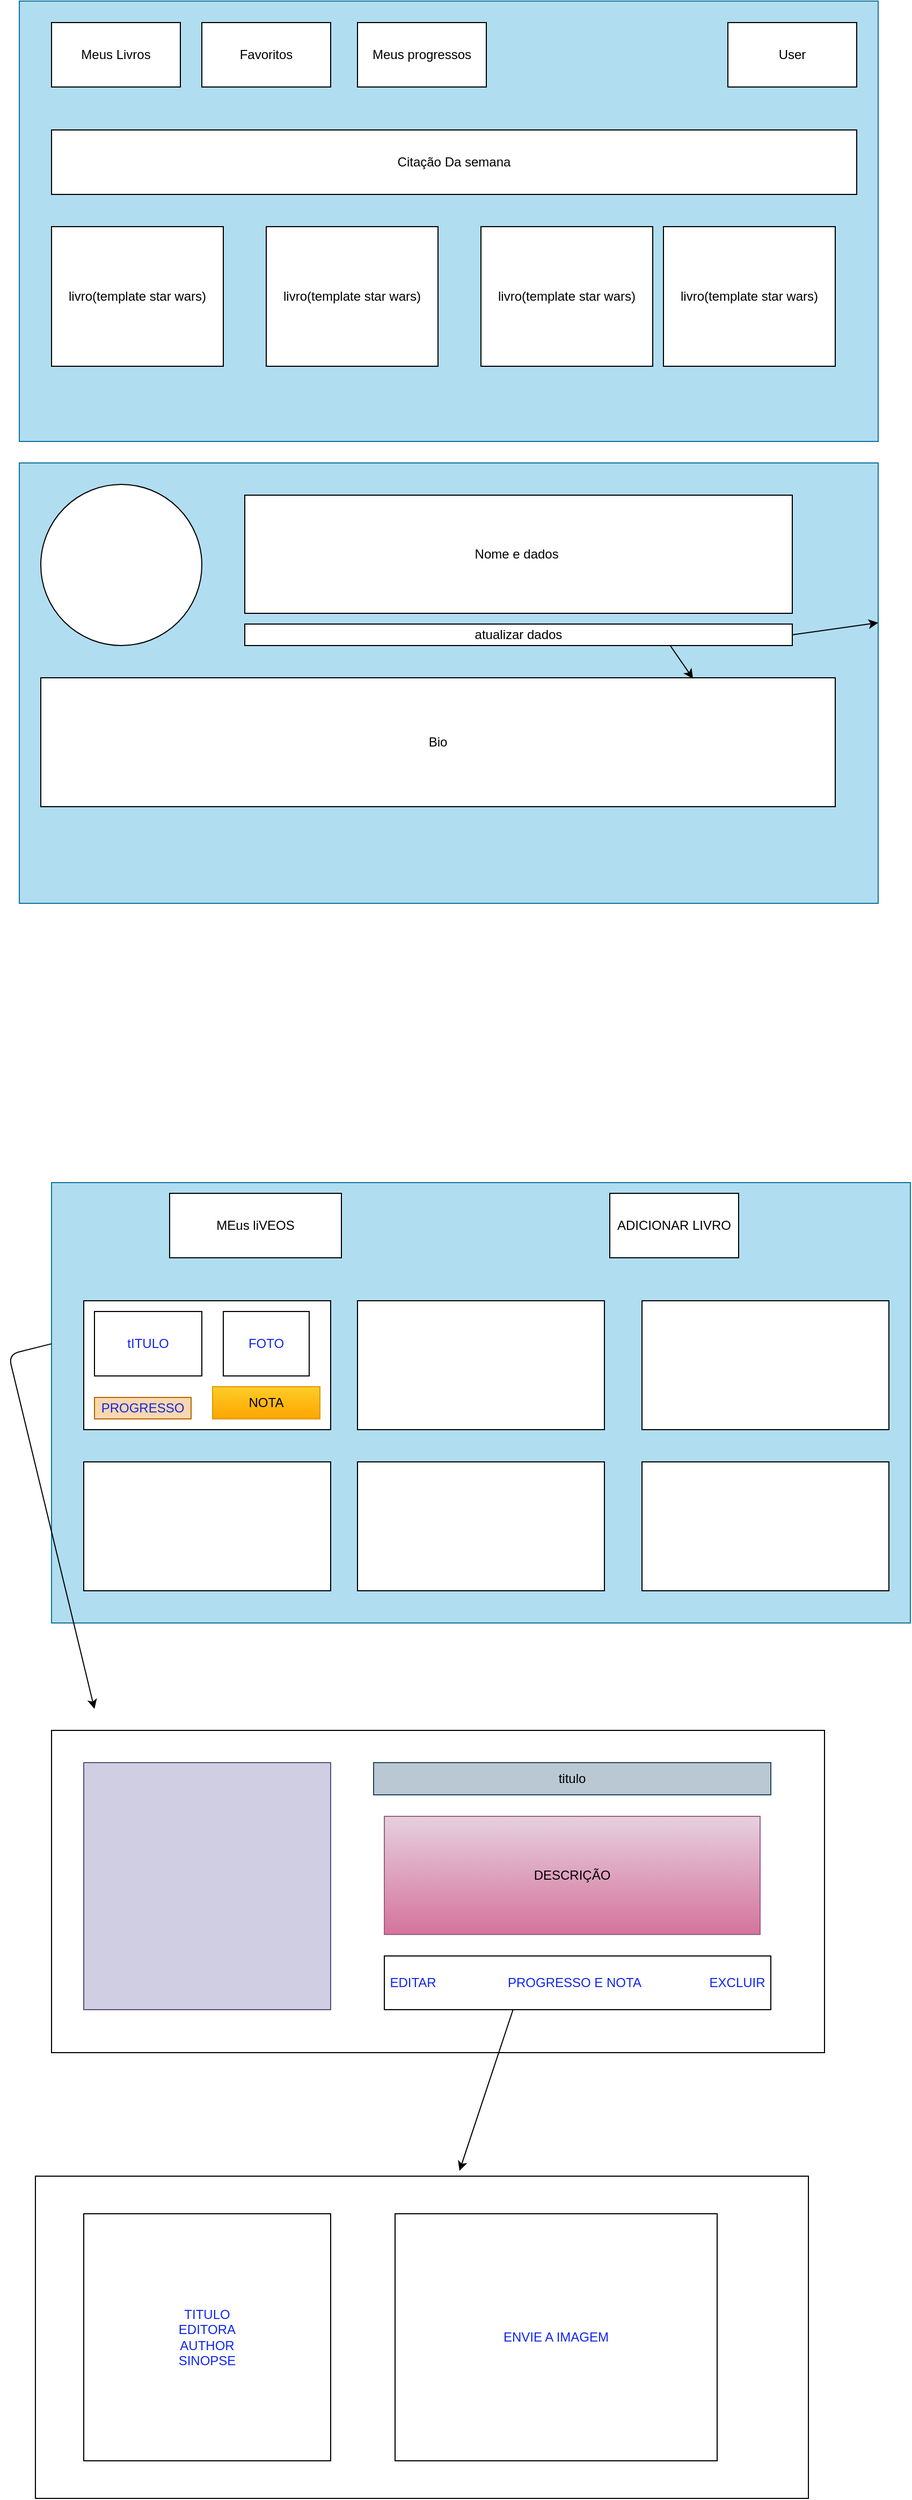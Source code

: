 <mxfile>
    <diagram id="x7SDpz55iHpMg6yEMVJW" name="Page-1">
        <mxGraphModel dx="880" dy="494" grid="1" gridSize="10" guides="1" tooltips="1" connect="1" arrows="1" fold="1" page="1" pageScale="1" pageWidth="850" pageHeight="1100" math="0" shadow="0">
            <root>
                <mxCell id="0"/>
                <mxCell id="1" parent="0"/>
                <mxCell id="2" value="" style="rounded=0;whiteSpace=wrap;html=1;fillColor=#b1ddf0;strokeColor=#10739e;" vertex="1" parent="1">
                    <mxGeometry x="50" y="30" width="800" height="410" as="geometry"/>
                </mxCell>
                <mxCell id="3" value="User" style="rounded=0;whiteSpace=wrap;html=1;" vertex="1" parent="1">
                    <mxGeometry x="710" y="50" width="120" height="60" as="geometry"/>
                </mxCell>
                <mxCell id="4" value="Meus Livros" style="rounded=0;whiteSpace=wrap;html=1;" vertex="1" parent="1">
                    <mxGeometry x="80" y="50" width="120" height="60" as="geometry"/>
                </mxCell>
                <mxCell id="5" value="Favoritos" style="rounded=0;whiteSpace=wrap;html=1;" vertex="1" parent="1">
                    <mxGeometry x="220" y="50" width="120" height="60" as="geometry"/>
                </mxCell>
                <mxCell id="6" value="Meus progressos" style="rounded=0;whiteSpace=wrap;html=1;" vertex="1" parent="1">
                    <mxGeometry x="365" y="50" width="120" height="60" as="geometry"/>
                </mxCell>
                <mxCell id="7" value="Citação Da semana" style="rounded=0;whiteSpace=wrap;html=1;" vertex="1" parent="1">
                    <mxGeometry x="80" y="150" width="750" height="60" as="geometry"/>
                </mxCell>
                <mxCell id="8" value="livro(template star wars)" style="rounded=0;whiteSpace=wrap;html=1;" vertex="1" parent="1">
                    <mxGeometry x="80" y="240" width="160" height="130" as="geometry"/>
                </mxCell>
                <mxCell id="10" value="livro(template star wars)" style="rounded=0;whiteSpace=wrap;html=1;" vertex="1" parent="1">
                    <mxGeometry x="280" y="240" width="160" height="130" as="geometry"/>
                </mxCell>
                <mxCell id="11" value="livro(template star wars)" style="rounded=0;whiteSpace=wrap;html=1;" vertex="1" parent="1">
                    <mxGeometry x="480" y="240" width="160" height="130" as="geometry"/>
                </mxCell>
                <mxCell id="12" value="livro(template star wars)" style="rounded=0;whiteSpace=wrap;html=1;" vertex="1" parent="1">
                    <mxGeometry x="650" y="240" width="160" height="130" as="geometry"/>
                </mxCell>
                <mxCell id="13" value="" style="rounded=0;whiteSpace=wrap;html=1;fillColor=#b1ddf0;strokeColor=#10739e;" vertex="1" parent="1">
                    <mxGeometry x="50" y="460" width="800" height="410" as="geometry"/>
                </mxCell>
                <mxCell id="14" value="" style="ellipse;whiteSpace=wrap;html=1;aspect=fixed;" vertex="1" parent="1">
                    <mxGeometry x="70" y="480" width="150" height="150" as="geometry"/>
                </mxCell>
                <mxCell id="15" value="Nome e dados&amp;nbsp;" style="rounded=0;whiteSpace=wrap;html=1;" vertex="1" parent="1">
                    <mxGeometry x="260" y="490" width="510" height="110" as="geometry"/>
                </mxCell>
                <mxCell id="16" value="Bio" style="rounded=0;whiteSpace=wrap;html=1;" vertex="1" parent="1">
                    <mxGeometry x="70" y="660" width="740" height="120" as="geometry"/>
                </mxCell>
                <mxCell id="18" style="edgeStyle=none;html=1;exitX=1;exitY=0.5;exitDx=0;exitDy=0;" edge="1" parent="1" source="17" target="13">
                    <mxGeometry relative="1" as="geometry"/>
                </mxCell>
                <mxCell id="19" style="edgeStyle=none;html=1;exitX=0.75;exitY=0;exitDx=0;exitDy=0;entryX=0.821;entryY=0.007;entryDx=0;entryDy=0;entryPerimeter=0;" edge="1" parent="1" source="17" target="16">
                    <mxGeometry relative="1" as="geometry"/>
                </mxCell>
                <mxCell id="17" value="atualizar dados" style="rounded=0;whiteSpace=wrap;html=1;" vertex="1" parent="1">
                    <mxGeometry x="260" y="610" width="510" height="20" as="geometry"/>
                </mxCell>
                <mxCell id="20" value="" style="rounded=0;whiteSpace=wrap;html=1;fillColor=#b1ddf0;strokeColor=#10739e;" vertex="1" parent="1">
                    <mxGeometry x="80" y="1130" width="800" height="410" as="geometry"/>
                </mxCell>
                <mxCell id="21" value="MEus liVEOS" style="rounded=0;whiteSpace=wrap;html=1;" vertex="1" parent="1">
                    <mxGeometry x="190" y="1140" width="160" height="60" as="geometry"/>
                </mxCell>
                <mxCell id="22" value="ADICIONAR LIVRO" style="rounded=0;whiteSpace=wrap;html=1;" vertex="1" parent="1">
                    <mxGeometry x="600" y="1140" width="120" height="60" as="geometry"/>
                </mxCell>
                <mxCell id="23" value="" style="rounded=0;whiteSpace=wrap;html=1;" vertex="1" parent="1">
                    <mxGeometry x="110" y="1240" width="230" height="120" as="geometry"/>
                </mxCell>
                <mxCell id="24" value="" style="rounded=0;whiteSpace=wrap;html=1;" vertex="1" parent="1">
                    <mxGeometry x="365" y="1390" width="230" height="120" as="geometry"/>
                </mxCell>
                <mxCell id="25" value="" style="rounded=0;whiteSpace=wrap;html=1;" vertex="1" parent="1">
                    <mxGeometry x="630" y="1240" width="230" height="120" as="geometry"/>
                </mxCell>
                <mxCell id="26" value="" style="rounded=0;whiteSpace=wrap;html=1;" vertex="1" parent="1">
                    <mxGeometry x="365" y="1240" width="230" height="120" as="geometry"/>
                </mxCell>
                <mxCell id="27" value="" style="rounded=0;whiteSpace=wrap;html=1;" vertex="1" parent="1">
                    <mxGeometry x="110" y="1390" width="230" height="120" as="geometry"/>
                </mxCell>
                <mxCell id="28" value="" style="rounded=0;whiteSpace=wrap;html=1;" vertex="1" parent="1">
                    <mxGeometry x="630" y="1390" width="230" height="120" as="geometry"/>
                </mxCell>
                <mxCell id="29" value="PROGRESSO" style="rounded=0;whiteSpace=wrap;html=1;fillColor=#fad7ac;strokeColor=#b46504;fontColor=#0E25F0;" vertex="1" parent="1">
                    <mxGeometry x="120" y="1330" width="90" height="20" as="geometry"/>
                </mxCell>
                <mxCell id="30" value="FOTO" style="rounded=0;whiteSpace=wrap;html=1;fontColor=#0E25F0;" vertex="1" parent="1">
                    <mxGeometry x="240" y="1250" width="80" height="60" as="geometry"/>
                </mxCell>
                <mxCell id="31" value="tITULO&lt;br&gt;" style="rounded=0;whiteSpace=wrap;html=1;fontColor=#0E25F0;" vertex="1" parent="1">
                    <mxGeometry x="120" y="1250" width="100" height="60" as="geometry"/>
                </mxCell>
                <mxCell id="32" value="" style="endArrow=classic;html=1;fontColor=#0E25F0;exitX=0;exitY=0.366;exitDx=0;exitDy=0;exitPerimeter=0;" edge="1" parent="1" source="20">
                    <mxGeometry width="50" height="50" relative="1" as="geometry">
                        <mxPoint x="420" y="1460" as="sourcePoint"/>
                        <mxPoint x="120" y="1620" as="targetPoint"/>
                        <Array as="points">
                            <mxPoint x="40" y="1290"/>
                        </Array>
                    </mxGeometry>
                </mxCell>
                <mxCell id="33" value="" style="rounded=0;whiteSpace=wrap;html=1;fontColor=#0E25F0;" vertex="1" parent="1">
                    <mxGeometry x="80" y="1640" width="720" height="300" as="geometry"/>
                </mxCell>
                <mxCell id="34" value="" style="whiteSpace=wrap;html=1;aspect=fixed;fillColor=#d0cee2;strokeColor=#56517e;" vertex="1" parent="1">
                    <mxGeometry x="110" y="1670" width="230" height="230" as="geometry"/>
                </mxCell>
                <mxCell id="35" value="titulo" style="rounded=0;whiteSpace=wrap;html=1;fillColor=#bac8d3;strokeColor=#23445d;" vertex="1" parent="1">
                    <mxGeometry x="380" y="1670" width="370" height="30" as="geometry"/>
                </mxCell>
                <mxCell id="36" value="EDITAR&amp;nbsp; &amp;nbsp; &amp;nbsp; &amp;nbsp; &amp;nbsp; &amp;nbsp; &amp;nbsp; &amp;nbsp; &amp;nbsp; &amp;nbsp; PROGRESSO E NOTA&amp;nbsp; &amp;nbsp; &amp;nbsp; &amp;nbsp; &amp;nbsp; &amp;nbsp; &amp;nbsp; &amp;nbsp; &amp;nbsp; &amp;nbsp;EXCLUIR" style="rounded=0;whiteSpace=wrap;html=1;fontColor=#0E25F0;" vertex="1" parent="1">
                    <mxGeometry x="390" y="1850" width="360" height="50" as="geometry"/>
                </mxCell>
                <mxCell id="37" value="DESCRIÇÃO" style="rounded=0;whiteSpace=wrap;html=1;fillColor=#e6d0de;strokeColor=#996185;gradientColor=#d5739d;" vertex="1" parent="1">
                    <mxGeometry x="390" y="1720" width="350" height="110" as="geometry"/>
                </mxCell>
                <mxCell id="38" value="" style="endArrow=classic;html=1;fontColor=#0E25F0;exitX=0.597;exitY=0.867;exitDx=0;exitDy=0;exitPerimeter=0;" edge="1" parent="1" source="33">
                    <mxGeometry width="50" height="50" relative="1" as="geometry">
                        <mxPoint x="460" y="2010" as="sourcePoint"/>
                        <mxPoint x="460" y="2050" as="targetPoint"/>
                    </mxGeometry>
                </mxCell>
                <mxCell id="39" value="" style="rounded=0;whiteSpace=wrap;html=1;fontColor=#0E25F0;" vertex="1" parent="1">
                    <mxGeometry x="65" y="2055" width="720" height="300" as="geometry"/>
                </mxCell>
                <mxCell id="40" value="TITULO&lt;br&gt;EDITORA&lt;br&gt;AUTHOR&lt;br&gt;SINOPSE&lt;br&gt;" style="rounded=0;whiteSpace=wrap;html=1;fontColor=#0E25F0;" vertex="1" parent="1">
                    <mxGeometry x="110" y="2090" width="230" height="230" as="geometry"/>
                </mxCell>
                <mxCell id="41" value="ENVIE A IMAGEM" style="rounded=0;whiteSpace=wrap;html=1;fontColor=#0E25F0;" vertex="1" parent="1">
                    <mxGeometry x="400" y="2090" width="300" height="230" as="geometry"/>
                </mxCell>
                <mxCell id="42" value="NOTA" style="rounded=0;whiteSpace=wrap;html=1;fillColor=#ffcd28;gradientColor=#ffa500;strokeColor=#d79b00;" vertex="1" parent="1">
                    <mxGeometry x="230" y="1320" width="100" height="30" as="geometry"/>
                </mxCell>
            </root>
        </mxGraphModel>
    </diagram>
</mxfile>